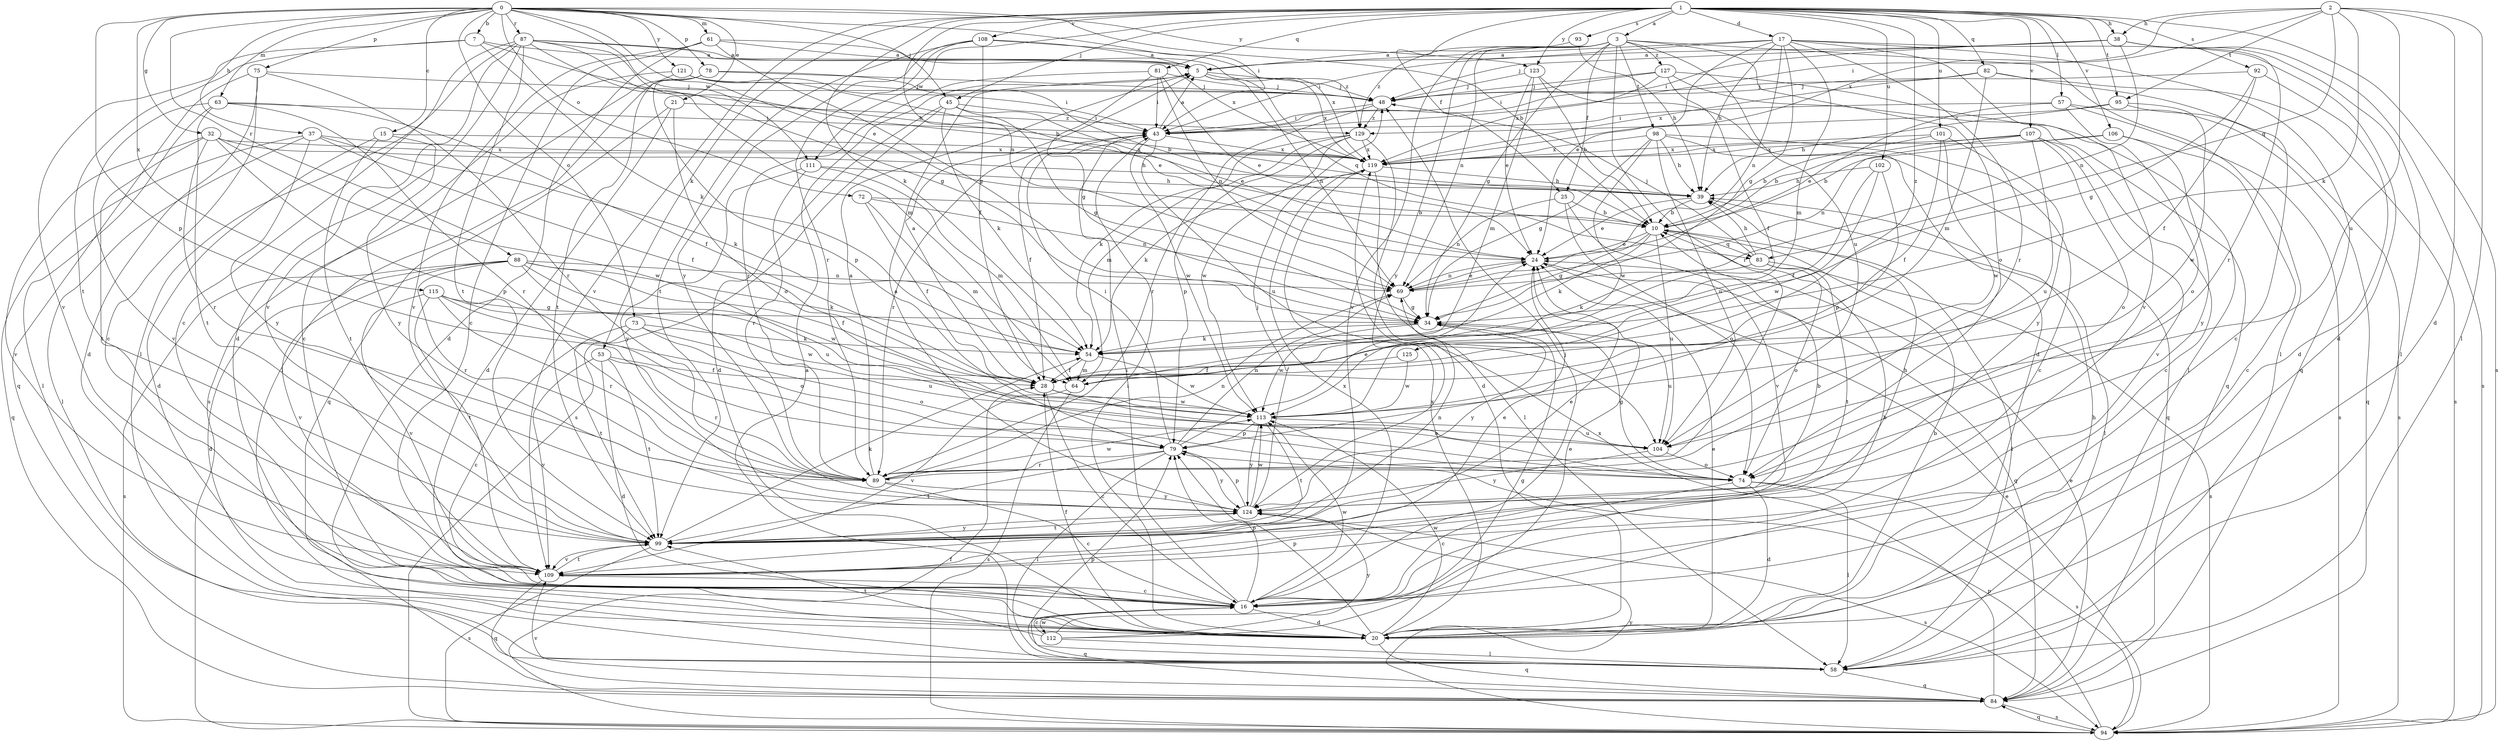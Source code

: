 strict digraph  {
0;
1;
2;
3;
5;
7;
10;
15;
16;
17;
20;
21;
24;
25;
28;
32;
34;
37;
38;
39;
43;
45;
48;
53;
54;
57;
58;
61;
63;
64;
69;
72;
73;
74;
75;
78;
79;
81;
82;
83;
84;
87;
88;
89;
92;
93;
94;
95;
98;
99;
101;
102;
104;
106;
107;
108;
109;
111;
112;
113;
115;
119;
121;
123;
124;
125;
127;
129;
0 -> 7  [label=b];
0 -> 10  [label=b];
0 -> 15  [label=c];
0 -> 21  [label=e];
0 -> 24  [label=e];
0 -> 32  [label=g];
0 -> 37  [label=h];
0 -> 43  [label=i];
0 -> 45  [label=j];
0 -> 61  [label=m];
0 -> 63  [label=m];
0 -> 72  [label=o];
0 -> 73  [label=o];
0 -> 75  [label=p];
0 -> 78  [label=p];
0 -> 79  [label=p];
0 -> 87  [label=r];
0 -> 88  [label=r];
0 -> 111  [label=w];
0 -> 115  [label=x];
0 -> 121  [label=y];
0 -> 123  [label=y];
1 -> 3  [label=a];
1 -> 17  [label=d];
1 -> 25  [label=f];
1 -> 38  [label=h];
1 -> 45  [label=j];
1 -> 53  [label=k];
1 -> 54  [label=k];
1 -> 57  [label=l];
1 -> 69  [label=n];
1 -> 81  [label=q];
1 -> 82  [label=q];
1 -> 92  [label=s];
1 -> 93  [label=s];
1 -> 94  [label=s];
1 -> 95  [label=t];
1 -> 101  [label=u];
1 -> 102  [label=u];
1 -> 106  [label=v];
1 -> 107  [label=v];
1 -> 108  [label=v];
1 -> 109  [label=v];
1 -> 111  [label=w];
1 -> 123  [label=y];
1 -> 125  [label=z];
2 -> 20  [label=d];
2 -> 38  [label=h];
2 -> 43  [label=i];
2 -> 54  [label=k];
2 -> 58  [label=l];
2 -> 83  [label=q];
2 -> 95  [label=t];
2 -> 104  [label=u];
2 -> 119  [label=x];
3 -> 25  [label=f];
3 -> 34  [label=g];
3 -> 58  [label=l];
3 -> 69  [label=n];
3 -> 74  [label=o];
3 -> 89  [label=r];
3 -> 98  [label=t];
3 -> 104  [label=u];
3 -> 109  [label=v];
3 -> 124  [label=y];
3 -> 127  [label=z];
3 -> 129  [label=z];
5 -> 48  [label=j];
5 -> 69  [label=n];
5 -> 83  [label=q];
5 -> 119  [label=x];
7 -> 5  [label=a];
7 -> 39  [label=h];
7 -> 54  [label=k];
7 -> 99  [label=t];
7 -> 109  [label=v];
10 -> 24  [label=e];
10 -> 34  [label=g];
10 -> 54  [label=k];
10 -> 58  [label=l];
10 -> 83  [label=q];
10 -> 104  [label=u];
15 -> 20  [label=d];
15 -> 99  [label=t];
15 -> 119  [label=x];
15 -> 124  [label=y];
16 -> 10  [label=b];
16 -> 20  [label=d];
16 -> 43  [label=i];
16 -> 48  [label=j];
16 -> 79  [label=p];
16 -> 84  [label=q];
16 -> 112  [label=w];
16 -> 113  [label=w];
16 -> 119  [label=x];
17 -> 5  [label=a];
17 -> 20  [label=d];
17 -> 24  [label=e];
17 -> 34  [label=g];
17 -> 39  [label=h];
17 -> 43  [label=i];
17 -> 64  [label=m];
17 -> 69  [label=n];
17 -> 84  [label=q];
17 -> 89  [label=r];
17 -> 109  [label=v];
20 -> 10  [label=b];
20 -> 24  [label=e];
20 -> 28  [label=f];
20 -> 39  [label=h];
20 -> 43  [label=i];
20 -> 79  [label=p];
20 -> 84  [label=q];
20 -> 113  [label=w];
20 -> 119  [label=x];
21 -> 20  [label=d];
21 -> 74  [label=o];
21 -> 84  [label=q];
21 -> 129  [label=z];
24 -> 69  [label=n];
24 -> 84  [label=q];
25 -> 10  [label=b];
25 -> 69  [label=n];
25 -> 74  [label=o];
25 -> 109  [label=v];
28 -> 5  [label=a];
28 -> 16  [label=c];
28 -> 74  [label=o];
28 -> 113  [label=w];
32 -> 39  [label=h];
32 -> 79  [label=p];
32 -> 89  [label=r];
32 -> 99  [label=t];
32 -> 109  [label=v];
32 -> 113  [label=w];
32 -> 119  [label=x];
34 -> 54  [label=k];
34 -> 104  [label=u];
34 -> 113  [label=w];
34 -> 124  [label=y];
37 -> 28  [label=f];
37 -> 54  [label=k];
37 -> 58  [label=l];
37 -> 84  [label=q];
37 -> 119  [label=x];
37 -> 124  [label=y];
38 -> 5  [label=a];
38 -> 43  [label=i];
38 -> 48  [label=j];
38 -> 58  [label=l];
38 -> 69  [label=n];
38 -> 89  [label=r];
38 -> 94  [label=s];
39 -> 10  [label=b];
39 -> 24  [label=e];
39 -> 58  [label=l];
43 -> 5  [label=a];
43 -> 28  [label=f];
43 -> 89  [label=r];
43 -> 104  [label=u];
43 -> 113  [label=w];
43 -> 119  [label=x];
45 -> 20  [label=d];
45 -> 24  [label=e];
45 -> 34  [label=g];
45 -> 43  [label=i];
45 -> 54  [label=k];
45 -> 94  [label=s];
48 -> 43  [label=i];
48 -> 89  [label=r];
48 -> 129  [label=z];
53 -> 20  [label=d];
53 -> 28  [label=f];
53 -> 89  [label=r];
53 -> 99  [label=t];
53 -> 109  [label=v];
54 -> 28  [label=f];
54 -> 64  [label=m];
54 -> 113  [label=w];
57 -> 24  [label=e];
57 -> 43  [label=i];
57 -> 74  [label=o];
57 -> 84  [label=q];
57 -> 94  [label=s];
58 -> 5  [label=a];
58 -> 79  [label=p];
58 -> 84  [label=q];
61 -> 5  [label=a];
61 -> 16  [label=c];
61 -> 20  [label=d];
61 -> 34  [label=g];
61 -> 109  [label=v];
61 -> 119  [label=x];
63 -> 28  [label=f];
63 -> 43  [label=i];
63 -> 58  [label=l];
63 -> 89  [label=r];
63 -> 99  [label=t];
63 -> 109  [label=v];
64 -> 94  [label=s];
64 -> 109  [label=v];
69 -> 24  [label=e];
69 -> 34  [label=g];
72 -> 10  [label=b];
72 -> 28  [label=f];
72 -> 64  [label=m];
72 -> 69  [label=n];
73 -> 16  [label=c];
73 -> 54  [label=k];
73 -> 74  [label=o];
73 -> 99  [label=t];
73 -> 104  [label=u];
74 -> 16  [label=c];
74 -> 20  [label=d];
74 -> 34  [label=g];
74 -> 58  [label=l];
74 -> 94  [label=s];
75 -> 16  [label=c];
75 -> 20  [label=d];
75 -> 48  [label=j];
75 -> 84  [label=q];
75 -> 89  [label=r];
78 -> 10  [label=b];
78 -> 48  [label=j];
78 -> 58  [label=l];
78 -> 79  [label=p];
78 -> 94  [label=s];
79 -> 24  [label=e];
79 -> 43  [label=i];
79 -> 58  [label=l];
79 -> 69  [label=n];
79 -> 89  [label=r];
79 -> 99  [label=t];
79 -> 124  [label=y];
81 -> 24  [label=e];
81 -> 34  [label=g];
81 -> 43  [label=i];
81 -> 48  [label=j];
81 -> 69  [label=n];
81 -> 89  [label=r];
82 -> 16  [label=c];
82 -> 48  [label=j];
82 -> 64  [label=m];
82 -> 94  [label=s];
82 -> 119  [label=x];
83 -> 39  [label=h];
83 -> 48  [label=j];
83 -> 54  [label=k];
83 -> 74  [label=o];
83 -> 94  [label=s];
83 -> 99  [label=t];
84 -> 24  [label=e];
84 -> 94  [label=s];
84 -> 109  [label=v];
84 -> 119  [label=x];
87 -> 5  [label=a];
87 -> 10  [label=b];
87 -> 16  [label=c];
87 -> 20  [label=d];
87 -> 34  [label=g];
87 -> 58  [label=l];
87 -> 64  [label=m];
87 -> 99  [label=t];
87 -> 109  [label=v];
87 -> 119  [label=x];
88 -> 20  [label=d];
88 -> 28  [label=f];
88 -> 54  [label=k];
88 -> 69  [label=n];
88 -> 89  [label=r];
88 -> 94  [label=s];
88 -> 104  [label=u];
88 -> 109  [label=v];
88 -> 113  [label=w];
89 -> 5  [label=a];
89 -> 16  [label=c];
89 -> 69  [label=n];
89 -> 113  [label=w];
89 -> 124  [label=y];
92 -> 20  [label=d];
92 -> 28  [label=f];
92 -> 34  [label=g];
92 -> 48  [label=j];
93 -> 5  [label=a];
93 -> 39  [label=h];
94 -> 24  [label=e];
94 -> 28  [label=f];
94 -> 79  [label=p];
94 -> 84  [label=q];
94 -> 124  [label=y];
95 -> 39  [label=h];
95 -> 94  [label=s];
95 -> 113  [label=w];
95 -> 129  [label=z];
98 -> 16  [label=c];
98 -> 34  [label=g];
98 -> 39  [label=h];
98 -> 84  [label=q];
98 -> 104  [label=u];
98 -> 113  [label=w];
98 -> 119  [label=x];
99 -> 10  [label=b];
99 -> 24  [label=e];
99 -> 39  [label=h];
99 -> 54  [label=k];
99 -> 69  [label=n];
99 -> 94  [label=s];
99 -> 109  [label=v];
99 -> 124  [label=y];
101 -> 10  [label=b];
101 -> 28  [label=f];
101 -> 113  [label=w];
101 -> 119  [label=x];
101 -> 124  [label=y];
102 -> 28  [label=f];
102 -> 39  [label=h];
102 -> 79  [label=p];
102 -> 113  [label=w];
104 -> 74  [label=o];
104 -> 124  [label=y];
106 -> 10  [label=b];
106 -> 16  [label=c];
106 -> 119  [label=x];
106 -> 124  [label=y];
107 -> 10  [label=b];
107 -> 16  [label=c];
107 -> 69  [label=n];
107 -> 74  [label=o];
107 -> 104  [label=u];
107 -> 109  [label=v];
107 -> 119  [label=x];
108 -> 5  [label=a];
108 -> 28  [label=f];
108 -> 89  [label=r];
108 -> 99  [label=t];
108 -> 124  [label=y];
108 -> 129  [label=z];
109 -> 16  [label=c];
109 -> 24  [label=e];
109 -> 84  [label=q];
109 -> 99  [label=t];
111 -> 39  [label=h];
111 -> 64  [label=m];
111 -> 89  [label=r];
111 -> 124  [label=y];
112 -> 16  [label=c];
112 -> 24  [label=e];
112 -> 34  [label=g];
112 -> 58  [label=l];
112 -> 99  [label=t];
112 -> 124  [label=y];
113 -> 79  [label=p];
113 -> 99  [label=t];
113 -> 104  [label=u];
113 -> 124  [label=y];
115 -> 34  [label=g];
115 -> 74  [label=o];
115 -> 89  [label=r];
115 -> 99  [label=t];
115 -> 109  [label=v];
115 -> 113  [label=w];
119 -> 39  [label=h];
119 -> 54  [label=k];
119 -> 58  [label=l];
121 -> 16  [label=c];
121 -> 24  [label=e];
121 -> 43  [label=i];
121 -> 48  [label=j];
121 -> 99  [label=t];
123 -> 10  [label=b];
123 -> 20  [label=d];
123 -> 24  [label=e];
123 -> 48  [label=j];
123 -> 64  [label=m];
124 -> 5  [label=a];
124 -> 48  [label=j];
124 -> 79  [label=p];
124 -> 94  [label=s];
124 -> 99  [label=t];
124 -> 113  [label=w];
125 -> 28  [label=f];
125 -> 113  [label=w];
127 -> 28  [label=f];
127 -> 43  [label=i];
127 -> 48  [label=j];
127 -> 58  [label=l];
127 -> 84  [label=q];
127 -> 119  [label=x];
129 -> 20  [label=d];
129 -> 54  [label=k];
129 -> 64  [label=m];
129 -> 79  [label=p];
129 -> 113  [label=w];
129 -> 119  [label=x];
}
